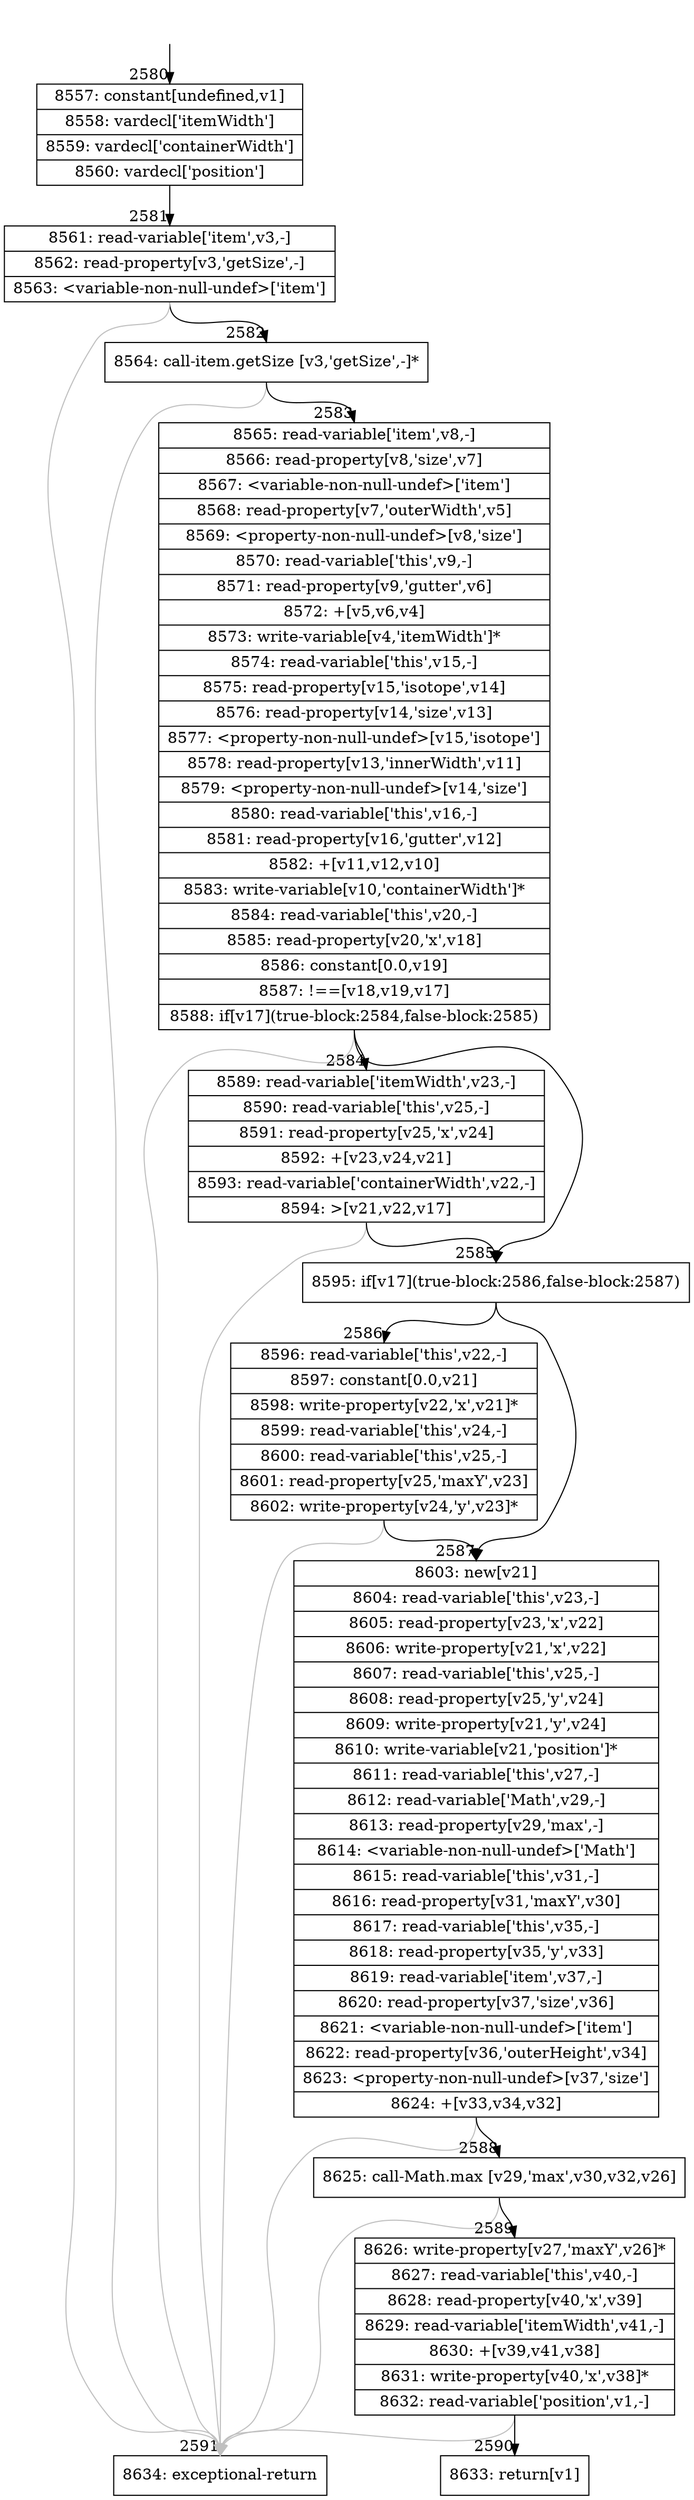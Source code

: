 digraph {
rankdir="TD"
BB_entry237[shape=none,label=""];
BB_entry237 -> BB2580 [tailport=s, headport=n, headlabel="    2580"]
BB2580 [shape=record label="{8557: constant[undefined,v1]|8558: vardecl['itemWidth']|8559: vardecl['containerWidth']|8560: vardecl['position']}" ] 
BB2580 -> BB2581 [tailport=s, headport=n, headlabel="      2581"]
BB2581 [shape=record label="{8561: read-variable['item',v3,-]|8562: read-property[v3,'getSize',-]|8563: \<variable-non-null-undef\>['item']}" ] 
BB2581 -> BB2582 [tailport=s, headport=n, headlabel="      2582"]
BB2581 -> BB2591 [tailport=s, headport=n, color=gray, headlabel="      2591"]
BB2582 [shape=record label="{8564: call-item.getSize [v3,'getSize',-]*}" ] 
BB2582 -> BB2583 [tailport=s, headport=n, headlabel="      2583"]
BB2582 -> BB2591 [tailport=s, headport=n, color=gray]
BB2583 [shape=record label="{8565: read-variable['item',v8,-]|8566: read-property[v8,'size',v7]|8567: \<variable-non-null-undef\>['item']|8568: read-property[v7,'outerWidth',v5]|8569: \<property-non-null-undef\>[v8,'size']|8570: read-variable['this',v9,-]|8571: read-property[v9,'gutter',v6]|8572: +[v5,v6,v4]|8573: write-variable[v4,'itemWidth']*|8574: read-variable['this',v15,-]|8575: read-property[v15,'isotope',v14]|8576: read-property[v14,'size',v13]|8577: \<property-non-null-undef\>[v15,'isotope']|8578: read-property[v13,'innerWidth',v11]|8579: \<property-non-null-undef\>[v14,'size']|8580: read-variable['this',v16,-]|8581: read-property[v16,'gutter',v12]|8582: +[v11,v12,v10]|8583: write-variable[v10,'containerWidth']*|8584: read-variable['this',v20,-]|8585: read-property[v20,'x',v18]|8586: constant[0.0,v19]|8587: !==[v18,v19,v17]|8588: if[v17](true-block:2584,false-block:2585)}" ] 
BB2583 -> BB2585 [tailport=s, headport=n, headlabel="      2585"]
BB2583 -> BB2584 [tailport=s, headport=n, headlabel="      2584"]
BB2583 -> BB2591 [tailport=s, headport=n, color=gray]
BB2584 [shape=record label="{8589: read-variable['itemWidth',v23,-]|8590: read-variable['this',v25,-]|8591: read-property[v25,'x',v24]|8592: +[v23,v24,v21]|8593: read-variable['containerWidth',v22,-]|8594: \>[v21,v22,v17]}" ] 
BB2584 -> BB2585 [tailport=s, headport=n]
BB2584 -> BB2591 [tailport=s, headport=n, color=gray]
BB2585 [shape=record label="{8595: if[v17](true-block:2586,false-block:2587)}" ] 
BB2585 -> BB2586 [tailport=s, headport=n, headlabel="      2586"]
BB2585 -> BB2587 [tailport=s, headport=n, headlabel="      2587"]
BB2586 [shape=record label="{8596: read-variable['this',v22,-]|8597: constant[0.0,v21]|8598: write-property[v22,'x',v21]*|8599: read-variable['this',v24,-]|8600: read-variable['this',v25,-]|8601: read-property[v25,'maxY',v23]|8602: write-property[v24,'y',v23]*}" ] 
BB2586 -> BB2587 [tailport=s, headport=n]
BB2586 -> BB2591 [tailport=s, headport=n, color=gray]
BB2587 [shape=record label="{8603: new[v21]|8604: read-variable['this',v23,-]|8605: read-property[v23,'x',v22]|8606: write-property[v21,'x',v22]|8607: read-variable['this',v25,-]|8608: read-property[v25,'y',v24]|8609: write-property[v21,'y',v24]|8610: write-variable[v21,'position']*|8611: read-variable['this',v27,-]|8612: read-variable['Math',v29,-]|8613: read-property[v29,'max',-]|8614: \<variable-non-null-undef\>['Math']|8615: read-variable['this',v31,-]|8616: read-property[v31,'maxY',v30]|8617: read-variable['this',v35,-]|8618: read-property[v35,'y',v33]|8619: read-variable['item',v37,-]|8620: read-property[v37,'size',v36]|8621: \<variable-non-null-undef\>['item']|8622: read-property[v36,'outerHeight',v34]|8623: \<property-non-null-undef\>[v37,'size']|8624: +[v33,v34,v32]}" ] 
BB2587 -> BB2588 [tailport=s, headport=n, headlabel="      2588"]
BB2587 -> BB2591 [tailport=s, headport=n, color=gray]
BB2588 [shape=record label="{8625: call-Math.max [v29,'max',v30,v32,v26]}" ] 
BB2588 -> BB2589 [tailport=s, headport=n, headlabel="      2589"]
BB2588 -> BB2591 [tailport=s, headport=n, color=gray]
BB2589 [shape=record label="{8626: write-property[v27,'maxY',v26]*|8627: read-variable['this',v40,-]|8628: read-property[v40,'x',v39]|8629: read-variable['itemWidth',v41,-]|8630: +[v39,v41,v38]|8631: write-property[v40,'x',v38]*|8632: read-variable['position',v1,-]}" ] 
BB2589 -> BB2590 [tailport=s, headport=n, headlabel="      2590"]
BB2589 -> BB2591 [tailport=s, headport=n, color=gray]
BB2590 [shape=record label="{8633: return[v1]}" ] 
BB2591 [shape=record label="{8634: exceptional-return}" ] 
//#$~ 3567
}
